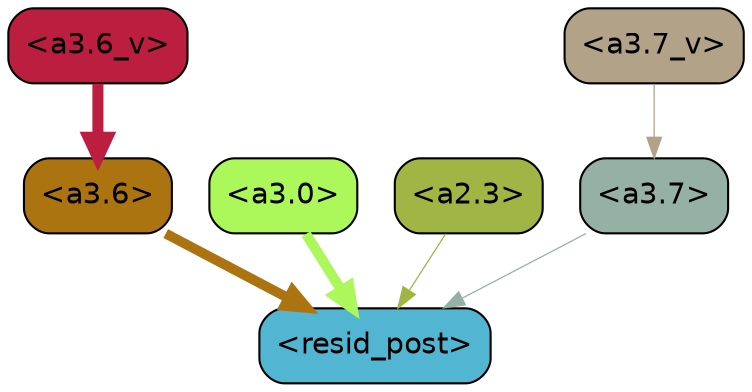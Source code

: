strict digraph "" {
	graph [bgcolor=transparent,
		layout=dot,
		overlap=false,
		splines=true
	];
	"<a3.7>"	[color=black,
		fillcolor="#95b0a5",
		fontname=Helvetica,
		shape=box,
		style="filled, rounded"];
	"<resid_post>"	[color=black,
		fillcolor="#52b5d2",
		fontname=Helvetica,
		shape=box,
		style="filled, rounded"];
	"<a3.7>" -> "<resid_post>"	[color="#95b0a5",
		penwidth=0.6];
	"<a3.6>"	[color=black,
		fillcolor="#ac7410",
		fontname=Helvetica,
		shape=box,
		style="filled, rounded"];
	"<a3.6>" -> "<resid_post>"	[color="#ac7410",
		penwidth=4.746312499046326];
	"<a3.0>"	[color=black,
		fillcolor="#acf759",
		fontname=Helvetica,
		shape=box,
		style="filled, rounded"];
	"<a3.0>" -> "<resid_post>"	[color="#acf759",
		penwidth=4.896343111991882];
	"<a2.3>"	[color=black,
		fillcolor="#a0b544",
		fontname=Helvetica,
		shape=box,
		style="filled, rounded"];
	"<a2.3>" -> "<resid_post>"	[color="#a0b544",
		penwidth=0.6];
	"<a3.7_v>"	[color=black,
		fillcolor="#b1a288",
		fontname=Helvetica,
		shape=box,
		style="filled, rounded"];
	"<a3.7_v>" -> "<a3.7>"	[color="#b1a288",
		penwidth=0.6];
	"<a3.6_v>"	[color=black,
		fillcolor="#bc1e40",
		fontname=Helvetica,
		shape=box,
		style="filled, rounded"];
	"<a3.6_v>" -> "<a3.6>"	[color="#bc1e40",
		penwidth=5.297133803367615];
}
